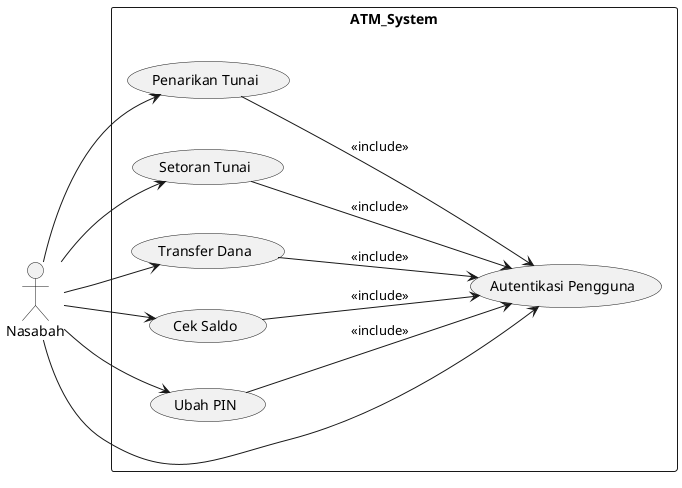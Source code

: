 @startuml
left to right direction
skinparam packageStyle rectangle

actor Nasabah as Customer
rectangle ATM_System {
    usecase "Autentikasi Pengguna" as UC_Authenticate
    usecase "Penarikan Tunai" as UC_Withdraw
    usecase "Setoran Tunai" as UC_Deposit
    usecase "Transfer Dana" as UC_Transfer
    usecase "Cek Saldo" as UC_CheckBalance
    usecase "Ubah PIN" as UC_ChangePIN
}

Customer --> UC_Authenticate
Customer --> UC_Withdraw
Customer --> UC_Deposit
Customer --> UC_Transfer
Customer --> UC_CheckBalance
Customer --> UC_ChangePIN

UC_Withdraw ---> UC_Authenticate : <<include>>
UC_Deposit ---> UC_Authenticate : <<include>>
UC_Transfer ---> UC_Authenticate : <<include>>
UC_CheckBalance ---> UC_Authenticate : <<include>>
UC_ChangePIN ---> UC_Authenticate : <<include>>

@enduml
